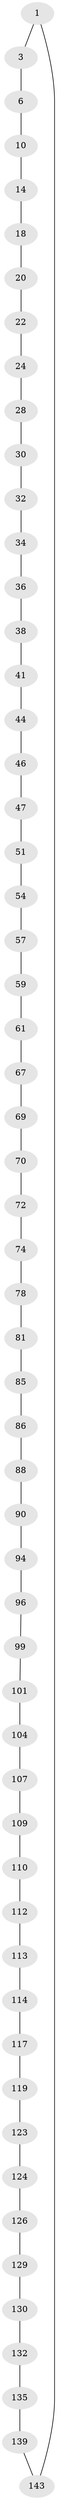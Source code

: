 // original degree distribution, {2: 1.0}
// Generated by graph-tools (version 1.1) at 2025/20/03/04/25 18:20:07]
// undirected, 57 vertices, 57 edges
graph export_dot {
graph [start="1"]
  node [color=gray90,style=filled];
  1 [super="+2"];
  3 [super="+4"];
  6 [super="+7"];
  10 [super="+11"];
  14 [super="+15"];
  18 [super="+19"];
  20 [super="+21"];
  22 [super="+23"];
  24 [super="+25"];
  28 [super="+29"];
  30 [super="+31"];
  32 [super="+33"];
  34 [super="+35"];
  36 [super="+37"];
  38 [super="+39"];
  41 [super="+42"];
  44 [super="+45"];
  46;
  47 [super="+48"];
  51 [super="+52"];
  54 [super="+55"];
  57 [super="+58"];
  59 [super="+60"];
  61 [super="+62"];
  67 [super="+68"];
  69;
  70 [super="+71"];
  72 [super="+73"];
  74 [super="+75"];
  78 [super="+79"];
  81 [super="+82"];
  85;
  86 [super="+87"];
  88 [super="+89"];
  90 [super="+91"];
  94 [super="+95"];
  96 [super="+97"];
  99 [super="+100"];
  101 [super="+102"];
  104 [super="+105"];
  107 [super="+108"];
  109;
  110 [super="+111"];
  112;
  113;
  114 [super="+115"];
  117 [super="+118"];
  119 [super="+120"];
  123;
  124 [super="+125"];
  126 [super="+127"];
  129;
  130 [super="+131"];
  132 [super="+133"];
  135 [super="+136"];
  139 [super="+140"];
  143 [super="+144"];
  1 -- 143;
  1 -- 3;
  3 -- 6;
  6 -- 10;
  10 -- 14;
  14 -- 18;
  18 -- 20;
  20 -- 22;
  22 -- 24;
  24 -- 28;
  28 -- 30;
  30 -- 32;
  32 -- 34;
  34 -- 36;
  36 -- 38;
  38 -- 41;
  41 -- 44;
  44 -- 46;
  46 -- 47;
  47 -- 51;
  51 -- 54;
  54 -- 57;
  57 -- 59;
  59 -- 61;
  61 -- 67;
  67 -- 69;
  69 -- 70;
  70 -- 72;
  72 -- 74;
  74 -- 78;
  78 -- 81;
  81 -- 85;
  85 -- 86;
  86 -- 88;
  88 -- 90;
  90 -- 94;
  94 -- 96;
  96 -- 99;
  99 -- 101;
  101 -- 104;
  104 -- 107;
  107 -- 109;
  109 -- 110;
  110 -- 112;
  112 -- 113;
  113 -- 114;
  114 -- 117;
  117 -- 119;
  119 -- 123;
  123 -- 124;
  124 -- 126;
  126 -- 129;
  129 -- 130;
  130 -- 132;
  132 -- 135;
  135 -- 139;
  139 -- 143;
}
